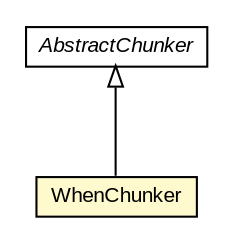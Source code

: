 #!/usr/local/bin/dot
#
# Class diagram 
# Generated by UMLGraph version R5_6-24-gf6e263 (http://www.umlgraph.org/)
#

digraph G {
	edge [fontname="arial",fontsize=10,labelfontname="arial",labelfontsize=10];
	node [fontname="arial",fontsize=10,shape=plaintext];
	nodesep=0.25;
	ranksep=0.5;
	// edu.arizona.biosemantics.semanticmarkup.ling.chunk.AbstractChunker
	c146120 [label=<<table title="edu.arizona.biosemantics.semanticmarkup.ling.chunk.AbstractChunker" border="0" cellborder="1" cellspacing="0" cellpadding="2" port="p" href="../../AbstractChunker.html">
		<tr><td><table border="0" cellspacing="0" cellpadding="1">
<tr><td align="center" balign="center"><font face="arial italic"> AbstractChunker </font></td></tr>
		</table></td></tr>
		</table>>, URL="../../AbstractChunker.html", fontname="arial", fontcolor="black", fontsize=10.0];
	// edu.arizona.biosemantics.semanticmarkup.ling.chunk.lib.chunker.WhenChunker
	c146123 [label=<<table title="edu.arizona.biosemantics.semanticmarkup.ling.chunk.lib.chunker.WhenChunker" border="0" cellborder="1" cellspacing="0" cellpadding="2" port="p" bgcolor="lemonChiffon" href="./WhenChunker.html">
		<tr><td><table border="0" cellspacing="0" cellpadding="1">
<tr><td align="center" balign="center"> WhenChunker </td></tr>
		</table></td></tr>
		</table>>, URL="./WhenChunker.html", fontname="arial", fontcolor="black", fontsize=10.0];
	//edu.arizona.biosemantics.semanticmarkup.ling.chunk.lib.chunker.WhenChunker extends edu.arizona.biosemantics.semanticmarkup.ling.chunk.AbstractChunker
	c146120:p -> c146123:p [dir=back,arrowtail=empty];
}

